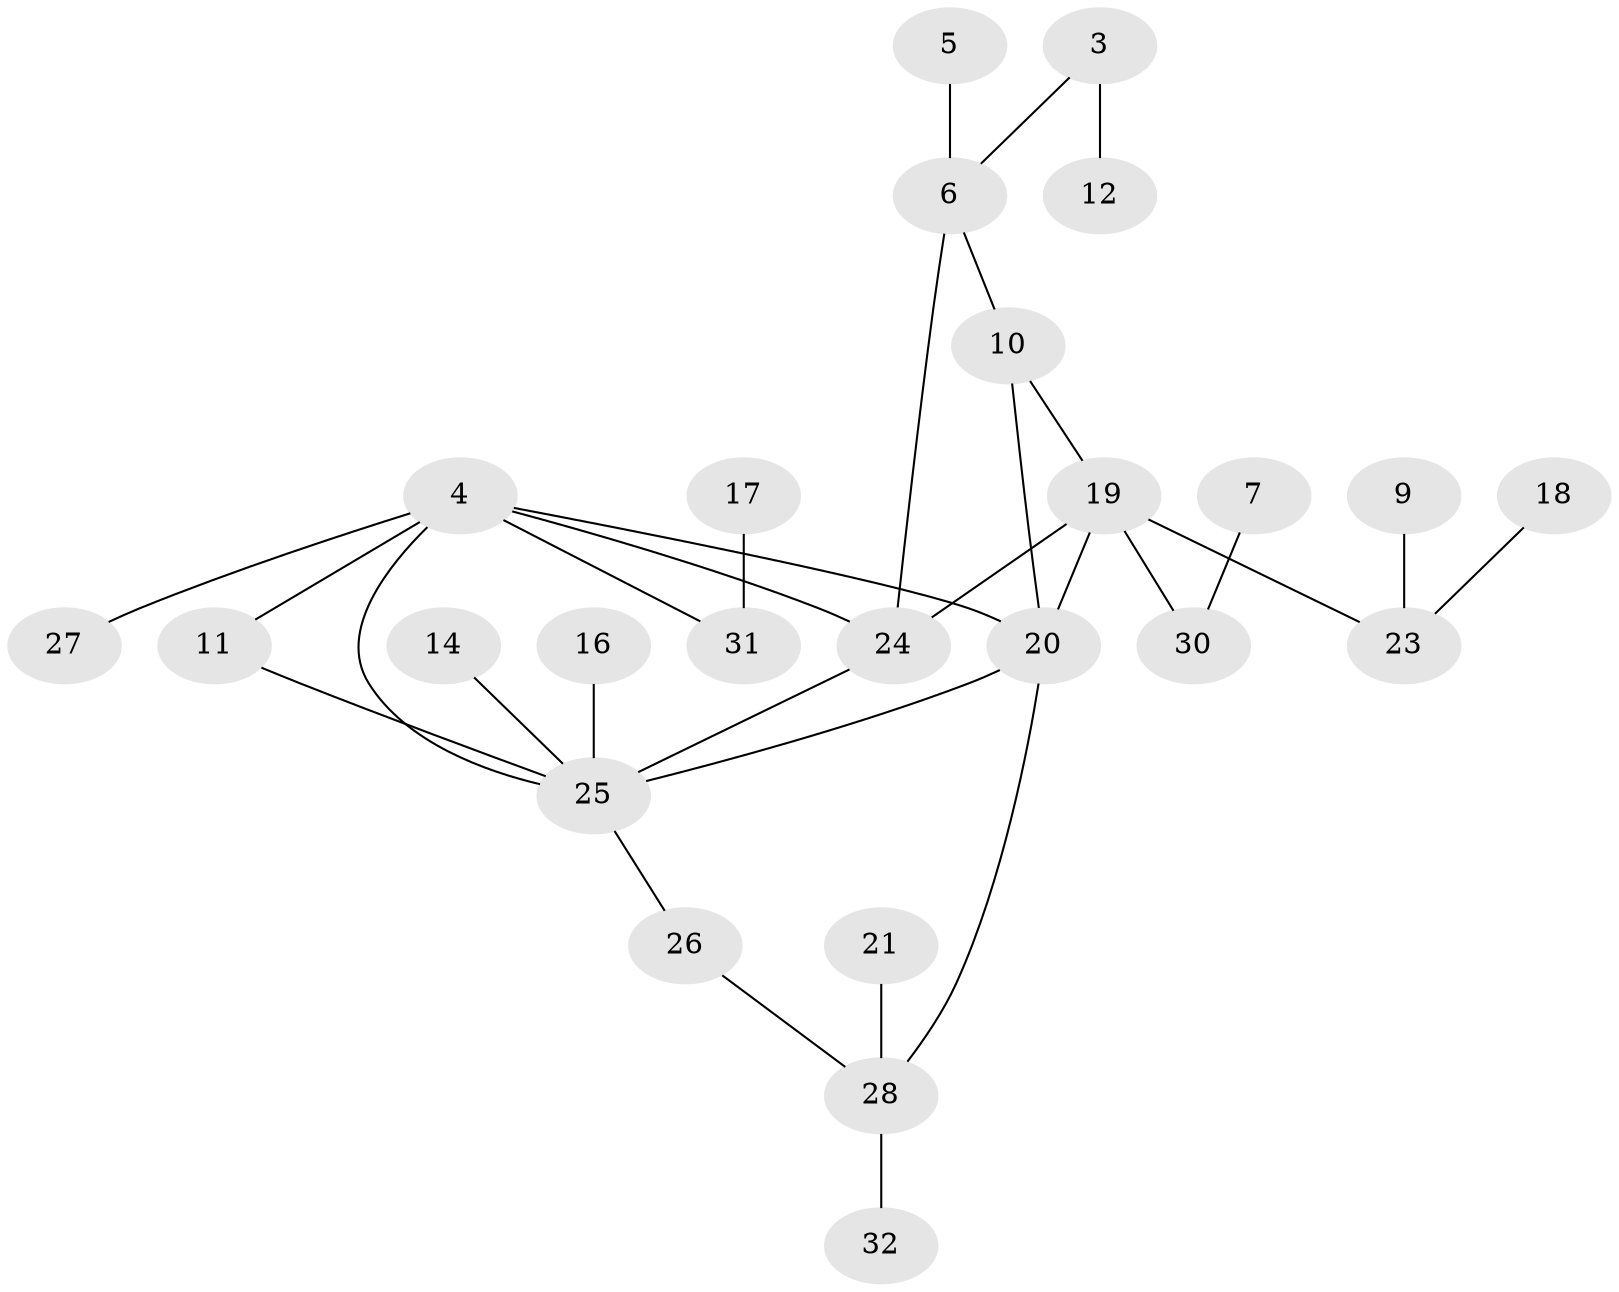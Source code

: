 // original degree distribution, {2: 0.30158730158730157, 1: 0.31746031746031744, 6: 0.015873015873015872, 3: 0.1746031746031746, 0: 0.1111111111111111, 7: 0.031746031746031744, 5: 0.047619047619047616}
// Generated by graph-tools (version 1.1) at 2025/25/03/09/25 03:25:13]
// undirected, 25 vertices, 31 edges
graph export_dot {
graph [start="1"]
  node [color=gray90,style=filled];
  3;
  4;
  5;
  6;
  7;
  9;
  10;
  11;
  12;
  14;
  16;
  17;
  18;
  19;
  20;
  21;
  23;
  24;
  25;
  26;
  27;
  28;
  30;
  31;
  32;
  3 -- 6 [weight=1.0];
  3 -- 12 [weight=1.0];
  4 -- 11 [weight=1.0];
  4 -- 20 [weight=1.0];
  4 -- 24 [weight=1.0];
  4 -- 25 [weight=1.0];
  4 -- 27 [weight=1.0];
  4 -- 31 [weight=1.0];
  5 -- 6 [weight=1.0];
  6 -- 10 [weight=1.0];
  6 -- 24 [weight=1.0];
  7 -- 30 [weight=1.0];
  9 -- 23 [weight=1.0];
  10 -- 19 [weight=1.0];
  10 -- 20 [weight=1.0];
  11 -- 25 [weight=1.0];
  14 -- 25 [weight=1.0];
  16 -- 25 [weight=1.0];
  17 -- 31 [weight=1.0];
  18 -- 23 [weight=1.0];
  19 -- 20 [weight=1.0];
  19 -- 23 [weight=1.0];
  19 -- 24 [weight=1.0];
  19 -- 30 [weight=2.0];
  20 -- 25 [weight=1.0];
  20 -- 28 [weight=1.0];
  21 -- 28 [weight=1.0];
  24 -- 25 [weight=1.0];
  25 -- 26 [weight=1.0];
  26 -- 28 [weight=1.0];
  28 -- 32 [weight=1.0];
}
